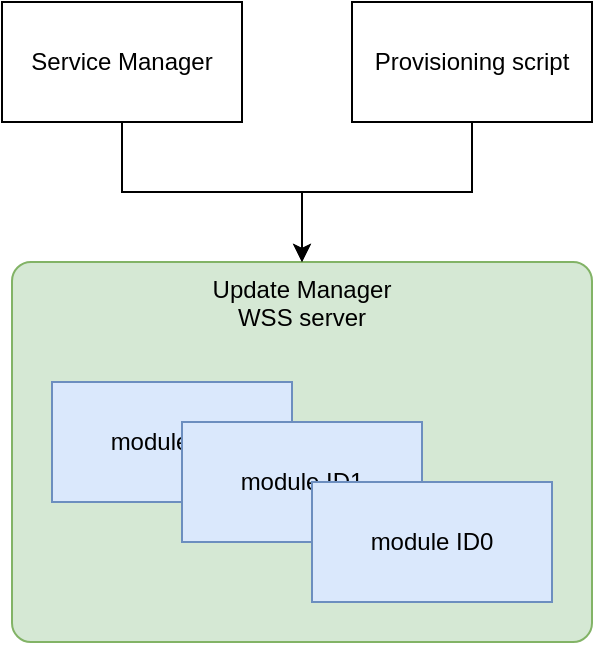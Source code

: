 <mxfile version="13.3.1" type="device"><diagram id="taBPu6kt_aNlfi7dCxe1" name="Page-1"><mxGraphModel dx="1422" dy="853" grid="1" gridSize="10" guides="1" tooltips="1" connect="1" arrows="1" fold="1" page="1" pageScale="1" pageWidth="850" pageHeight="1100" math="0" shadow="0"><root><mxCell id="0"/><mxCell id="1" parent="0"/><mxCell id="rvbjjiDlprgLWrqMLRRZ-4" value="Update Manager&lt;br&gt;WSS server" style="rounded=1;whiteSpace=wrap;html=1;align=center;verticalAlign=top;arcSize=5;fillColor=#d5e8d4;strokeColor=#82b366;" vertex="1" parent="1"><mxGeometry x="310" y="390" width="290" height="190" as="geometry"/></mxCell><mxCell id="rvbjjiDlprgLWrqMLRRZ-9" style="edgeStyle=orthogonalEdgeStyle;rounded=0;orthogonalLoop=1;jettySize=auto;html=1;exitX=0.5;exitY=1;exitDx=0;exitDy=0;entryX=0.5;entryY=0;entryDx=0;entryDy=0;" edge="1" parent="1" source="rvbjjiDlprgLWrqMLRRZ-5" target="rvbjjiDlprgLWrqMLRRZ-4"><mxGeometry relative="1" as="geometry"/></mxCell><mxCell id="rvbjjiDlprgLWrqMLRRZ-5" value="Service Manager" style="rounded=0;whiteSpace=wrap;html=1;align=center;" vertex="1" parent="1"><mxGeometry x="305" y="260" width="120" height="60" as="geometry"/></mxCell><mxCell id="rvbjjiDlprgLWrqMLRRZ-10" style="edgeStyle=orthogonalEdgeStyle;rounded=0;orthogonalLoop=1;jettySize=auto;html=1;exitX=0.5;exitY=1;exitDx=0;exitDy=0;entryX=0.5;entryY=0;entryDx=0;entryDy=0;" edge="1" parent="1" source="rvbjjiDlprgLWrqMLRRZ-6" target="rvbjjiDlprgLWrqMLRRZ-4"><mxGeometry relative="1" as="geometry"/></mxCell><mxCell id="rvbjjiDlprgLWrqMLRRZ-6" value="Provisioning script" style="rounded=0;whiteSpace=wrap;html=1;align=center;" vertex="1" parent="1"><mxGeometry x="480" y="260" width="120" height="60" as="geometry"/></mxCell><mxCell id="rvbjjiDlprgLWrqMLRRZ-7" value="module ID2" style="rounded=0;whiteSpace=wrap;html=1;align=center;fillColor=#dae8fc;strokeColor=#6c8ebf;" vertex="1" parent="1"><mxGeometry x="330" y="450" width="120" height="60" as="geometry"/></mxCell><mxCell id="rvbjjiDlprgLWrqMLRRZ-8" value="module ID1" style="rounded=0;whiteSpace=wrap;html=1;align=center;fillColor=#dae8fc;strokeColor=#6c8ebf;" vertex="1" parent="1"><mxGeometry x="395" y="470" width="120" height="60" as="geometry"/></mxCell><mxCell id="rvbjjiDlprgLWrqMLRRZ-11" value="module ID0" style="rounded=0;whiteSpace=wrap;html=1;align=center;fillColor=#dae8fc;strokeColor=#6c8ebf;" vertex="1" parent="1"><mxGeometry x="460" y="500" width="120" height="60" as="geometry"/></mxCell></root></mxGraphModel></diagram></mxfile>